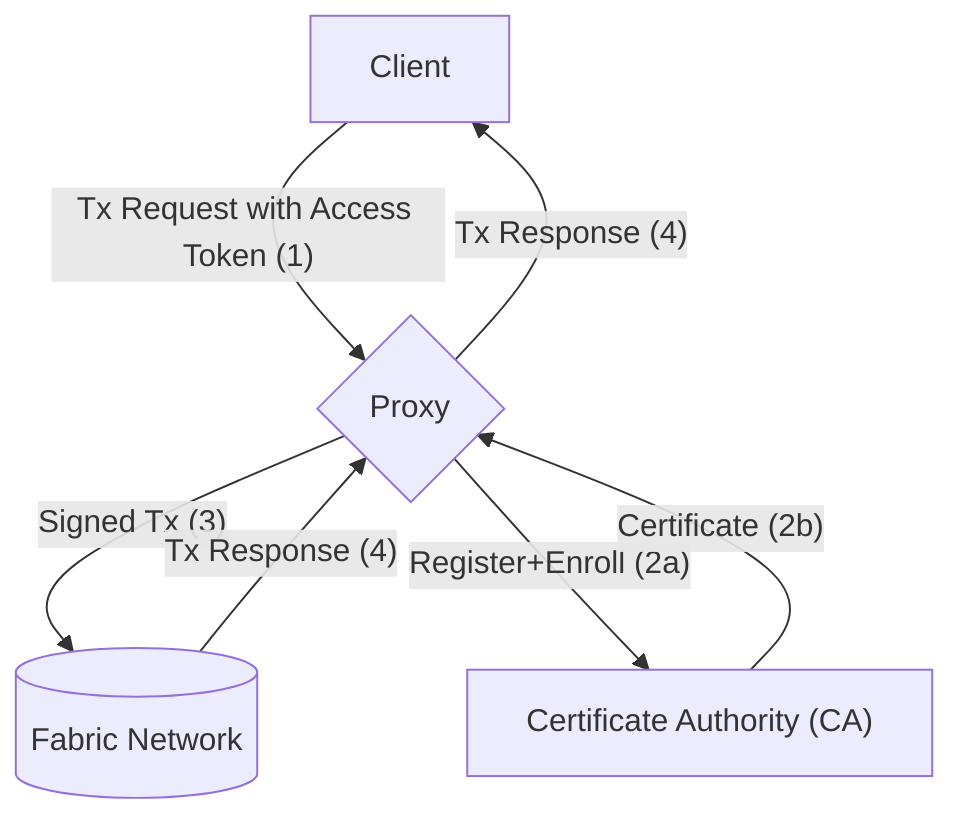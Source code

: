 flowchart TB
    C[Client] --> |"Tx Request with Access Token (1)"| P{Proxy} --> |"Signed Tx (3)"| DB[("Fabric Network")]
    P  --> |"Register+Enroll (2a)"| CA["Certificate Authority (CA)"]
    DB --> |"Tx Response (4)"| P
    P  --> |"Tx Response (4)"| C
    CA --> |"Certificate (2b)"| P

    linkStyle default orthogonal